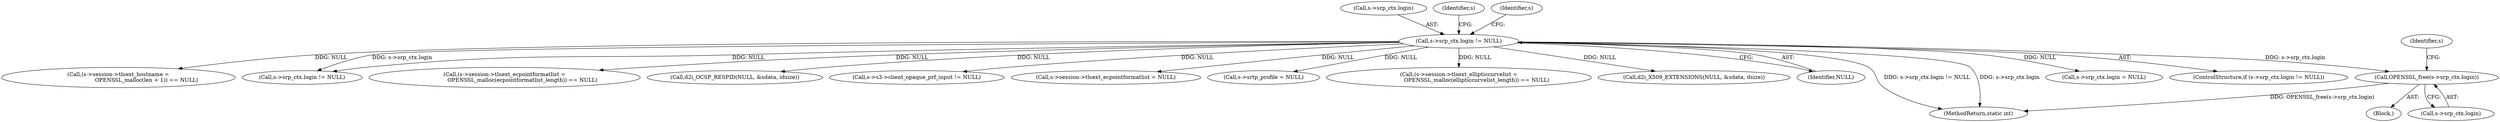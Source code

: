 digraph "0_openssl_a004e72b95835136d3f1ea90517f706c24c03da7_3@API" {
"1000253" [label="(Call,OPENSSL_free(s->srp_ctx.login))"];
"1000245" [label="(Call,s->srp_ctx.login != NULL)"];
"1000414" [label="(Call,(s->session->tlsext_hostname =\n                                 OPENSSL_malloc(len + 1)) == NULL)"];
"1000549" [label="(Call,s->srp_ctx.login != NULL)"];
"1000254" [label="(Call,s->srp_ctx.login)"];
"1000664" [label="(Call,(s->session->tlsext_ecpointformatlist =\n                     OPENSSL_malloc(ecpointformatlist_length)) == NULL)"];
"1001131" [label="(Call,d2i_OCSP_RESPID(NULL, &sdata, idsize))"];
"1000907" [label="(Call,s->s3->client_opaque_prf_input != NULL)"];
"1000252" [label="(Block,)"];
"1000649" [label="(Call,s->session->tlsext_ecpointformatlist = NULL)"];
"1000266" [label="(Call,s->srtp_profile = NULL)"];
"1000262" [label="(Identifier,s)"];
"1000792" [label="(Call,(s->session->tlsext_ellipticcurvelist =\n                     OPENSSL_malloc(ellipticcurvelist_length)) == NULL)"];
"1001223" [label="(Call,d2i_X509_EXTENSIONS(NULL, &sdata, dsize))"];
"1000246" [label="(Call,s->srp_ctx.login)"];
"1000251" [label="(Identifier,NULL)"];
"1001399" [label="(MethodReturn,static int)"];
"1000256" [label="(Identifier,s)"];
"1000259" [label="(Call,s->srp_ctx.login = NULL)"];
"1000253" [label="(Call,OPENSSL_free(s->srp_ctx.login))"];
"1000268" [label="(Identifier,s)"];
"1000245" [label="(Call,s->srp_ctx.login != NULL)"];
"1000244" [label="(ControlStructure,if (s->srp_ctx.login != NULL))"];
"1000253" -> "1000252"  [label="AST: "];
"1000253" -> "1000254"  [label="CFG: "];
"1000254" -> "1000253"  [label="AST: "];
"1000262" -> "1000253"  [label="CFG: "];
"1000253" -> "1001399"  [label="DDG: OPENSSL_free(s->srp_ctx.login)"];
"1000245" -> "1000253"  [label="DDG: s->srp_ctx.login"];
"1000245" -> "1000244"  [label="AST: "];
"1000245" -> "1000251"  [label="CFG: "];
"1000246" -> "1000245"  [label="AST: "];
"1000251" -> "1000245"  [label="AST: "];
"1000256" -> "1000245"  [label="CFG: "];
"1000268" -> "1000245"  [label="CFG: "];
"1000245" -> "1001399"  [label="DDG: s->srp_ctx.login != NULL"];
"1000245" -> "1001399"  [label="DDG: s->srp_ctx.login"];
"1000245" -> "1000259"  [label="DDG: NULL"];
"1000245" -> "1000266"  [label="DDG: NULL"];
"1000245" -> "1000414"  [label="DDG: NULL"];
"1000245" -> "1000549"  [label="DDG: s->srp_ctx.login"];
"1000245" -> "1000549"  [label="DDG: NULL"];
"1000245" -> "1000649"  [label="DDG: NULL"];
"1000245" -> "1000664"  [label="DDG: NULL"];
"1000245" -> "1000792"  [label="DDG: NULL"];
"1000245" -> "1000907"  [label="DDG: NULL"];
"1000245" -> "1001131"  [label="DDG: NULL"];
"1000245" -> "1001223"  [label="DDG: NULL"];
}
